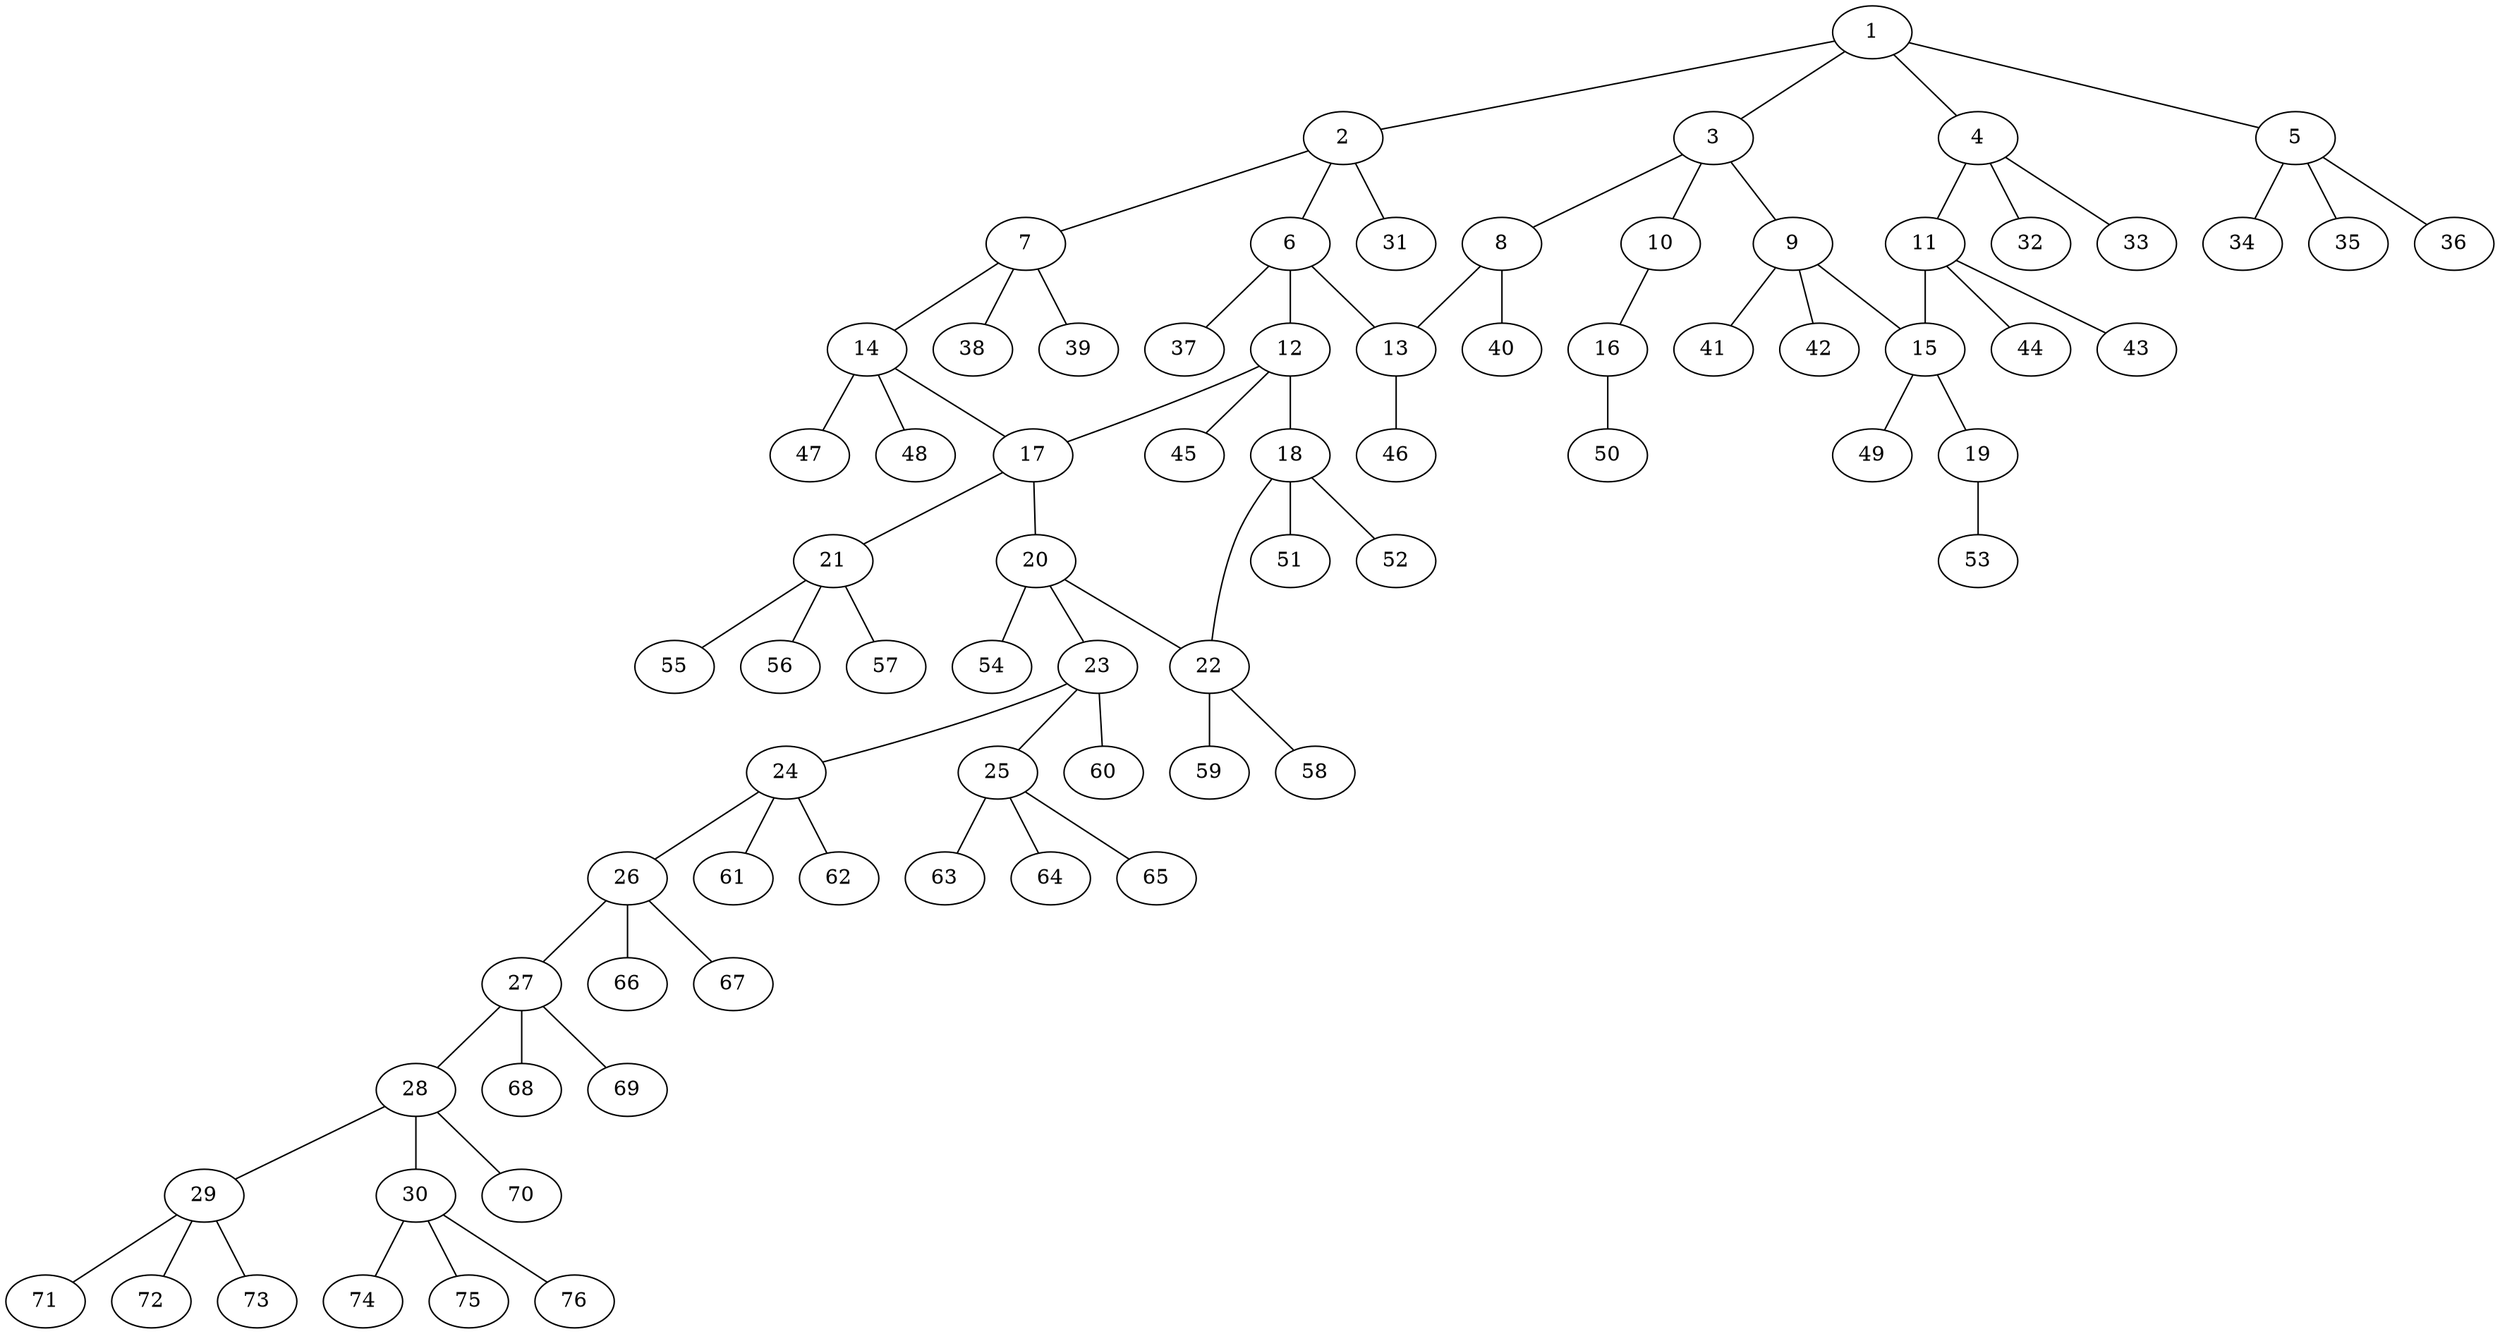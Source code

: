 graph molecule_2681 {
	1	 [chem=C];
	2	 [chem=C];
	1 -- 2	 [valence=1];
	3	 [chem=C];
	1 -- 3	 [valence=1];
	4	 [chem=C];
	1 -- 4	 [valence=1];
	5	 [chem=C];
	1 -- 5	 [valence=1];
	6	 [chem=C];
	2 -- 6	 [valence=1];
	7	 [chem=C];
	2 -- 7	 [valence=1];
	31	 [chem=H];
	2 -- 31	 [valence=1];
	8	 [chem=C];
	3 -- 8	 [valence=1];
	9	 [chem=C];
	3 -- 9	 [valence=1];
	10	 [chem=O];
	3 -- 10	 [valence=1];
	11	 [chem=C];
	4 -- 11	 [valence=1];
	32	 [chem=H];
	4 -- 32	 [valence=1];
	33	 [chem=H];
	4 -- 33	 [valence=1];
	34	 [chem=H];
	5 -- 34	 [valence=1];
	35	 [chem=H];
	5 -- 35	 [valence=1];
	36	 [chem=H];
	5 -- 36	 [valence=1];
	12	 [chem=C];
	6 -- 12	 [valence=1];
	13	 [chem=C];
	6 -- 13	 [valence=1];
	37	 [chem=H];
	6 -- 37	 [valence=1];
	14	 [chem=C];
	7 -- 14	 [valence=1];
	38	 [chem=H];
	7 -- 38	 [valence=1];
	39	 [chem=H];
	7 -- 39	 [valence=1];
	8 -- 13	 [valence=2];
	40	 [chem=H];
	8 -- 40	 [valence=1];
	15	 [chem=C];
	9 -- 15	 [valence=1];
	41	 [chem=H];
	9 -- 41	 [valence=1];
	42	 [chem=H];
	9 -- 42	 [valence=1];
	16	 [chem=O];
	10 -- 16	 [valence=1];
	11 -- 15	 [valence=1];
	43	 [chem=H];
	11 -- 43	 [valence=1];
	44	 [chem=H];
	11 -- 44	 [valence=1];
	17	 [chem=C];
	12 -- 17	 [valence=1];
	18	 [chem=C];
	12 -- 18	 [valence=1];
	45	 [chem=H];
	12 -- 45	 [valence=1];
	46	 [chem=H];
	13 -- 46	 [valence=1];
	14 -- 17	 [valence=1];
	47	 [chem=H];
	14 -- 47	 [valence=1];
	48	 [chem=H];
	14 -- 48	 [valence=1];
	19	 [chem=O];
	15 -- 19	 [valence=1];
	49	 [chem=H];
	15 -- 49	 [valence=1];
	50	 [chem=H];
	16 -- 50	 [valence=1];
	20	 [chem=C];
	17 -- 20	 [valence=1];
	21	 [chem=C];
	17 -- 21	 [valence=1];
	22	 [chem=C];
	18 -- 22	 [valence=1];
	51	 [chem=H];
	18 -- 51	 [valence=1];
	52	 [chem=H];
	18 -- 52	 [valence=1];
	53	 [chem=H];
	19 -- 53	 [valence=1];
	20 -- 22	 [valence=1];
	23	 [chem=C];
	20 -- 23	 [valence=1];
	54	 [chem=H];
	20 -- 54	 [valence=1];
	55	 [chem=H];
	21 -- 55	 [valence=1];
	56	 [chem=H];
	21 -- 56	 [valence=1];
	57	 [chem=H];
	21 -- 57	 [valence=1];
	58	 [chem=H];
	22 -- 58	 [valence=1];
	59	 [chem=H];
	22 -- 59	 [valence=1];
	24	 [chem=C];
	23 -- 24	 [valence=1];
	25	 [chem=C];
	23 -- 25	 [valence=1];
	60	 [chem=H];
	23 -- 60	 [valence=1];
	26	 [chem=C];
	24 -- 26	 [valence=1];
	61	 [chem=H];
	24 -- 61	 [valence=1];
	62	 [chem=H];
	24 -- 62	 [valence=1];
	63	 [chem=H];
	25 -- 63	 [valence=1];
	64	 [chem=H];
	25 -- 64	 [valence=1];
	65	 [chem=H];
	25 -- 65	 [valence=1];
	27	 [chem=C];
	26 -- 27	 [valence=1];
	66	 [chem=H];
	26 -- 66	 [valence=1];
	67	 [chem=H];
	26 -- 67	 [valence=1];
	28	 [chem=C];
	27 -- 28	 [valence=1];
	68	 [chem=H];
	27 -- 68	 [valence=1];
	69	 [chem=H];
	27 -- 69	 [valence=1];
	29	 [chem=C];
	28 -- 29	 [valence=1];
	30	 [chem=C];
	28 -- 30	 [valence=1];
	70	 [chem=H];
	28 -- 70	 [valence=1];
	71	 [chem=H];
	29 -- 71	 [valence=1];
	72	 [chem=H];
	29 -- 72	 [valence=1];
	73	 [chem=H];
	29 -- 73	 [valence=1];
	74	 [chem=H];
	30 -- 74	 [valence=1];
	75	 [chem=H];
	30 -- 75	 [valence=1];
	76	 [chem=H];
	30 -- 76	 [valence=1];
}
